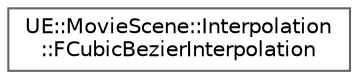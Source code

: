 digraph "Graphical Class Hierarchy"
{
 // INTERACTIVE_SVG=YES
 // LATEX_PDF_SIZE
  bgcolor="transparent";
  edge [fontname=Helvetica,fontsize=10,labelfontname=Helvetica,labelfontsize=10];
  node [fontname=Helvetica,fontsize=10,shape=box,height=0.2,width=0.4];
  rankdir="LR";
  Node0 [id="Node000000",label="UE::MovieScene::Interpolation\l::FCubicBezierInterpolation",height=0.2,width=0.4,color="grey40", fillcolor="white", style="filled",URL="$d5/d87/structUE_1_1MovieScene_1_1Interpolation_1_1FCubicBezierInterpolation.html",tooltip="A cubic bezier interpolation between 2 control points with tangents, represented as 4 control points ..."];
}
